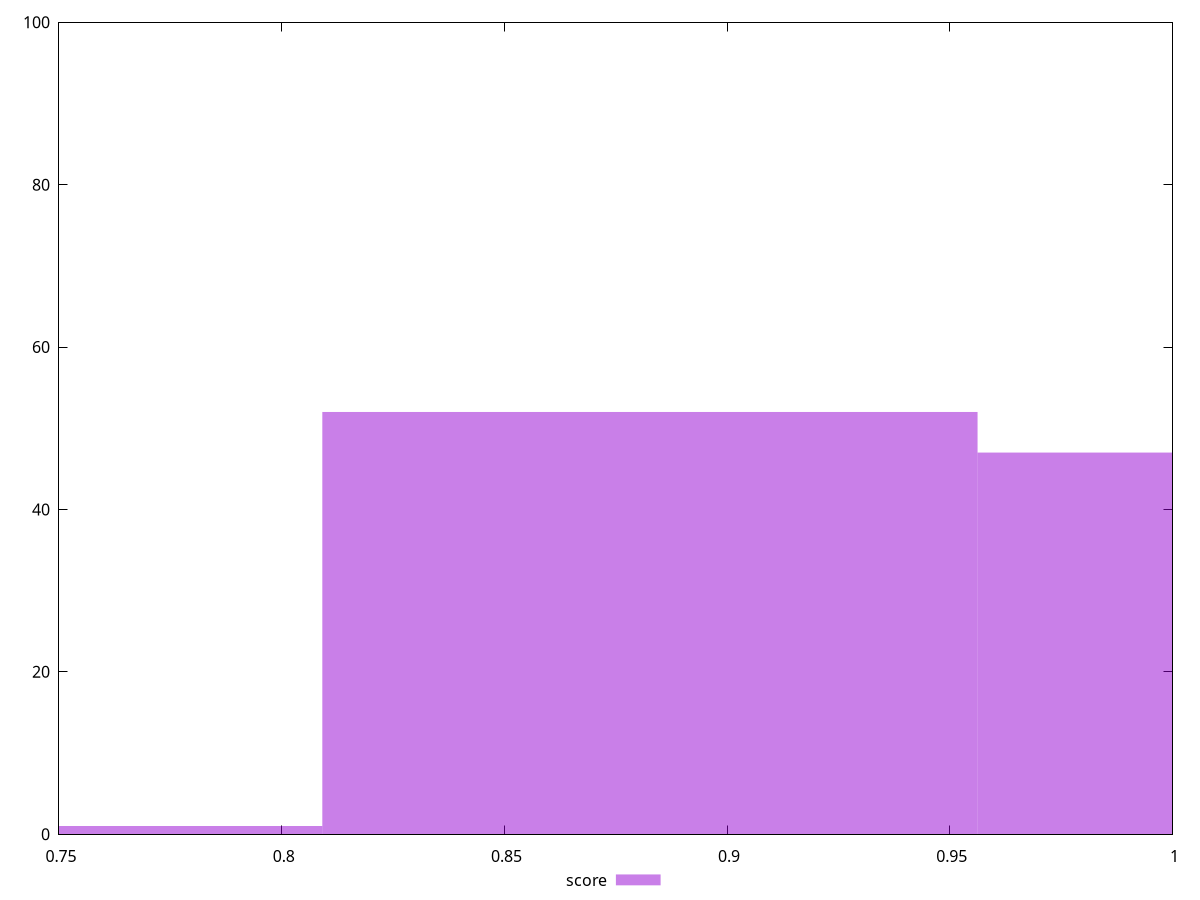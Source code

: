 reset

$score <<EOF
0.8826758836152945 52
1.0297885308845103 47
0.7355632363460787 1
EOF

set key outside below
set boxwidth 0.14711264726921575
set xrange [0.75:1]
set yrange [0:100]
set trange [0:100]
set style fill transparent solid 0.5 noborder
set terminal svg size 640, 490 enhanced background rgb 'white'
set output "report_00011_2021-02-09T10:53:21.242Z/unminified-css/samples/pages+cached/score/histogram.svg"

plot $score title "score" with boxes

reset
